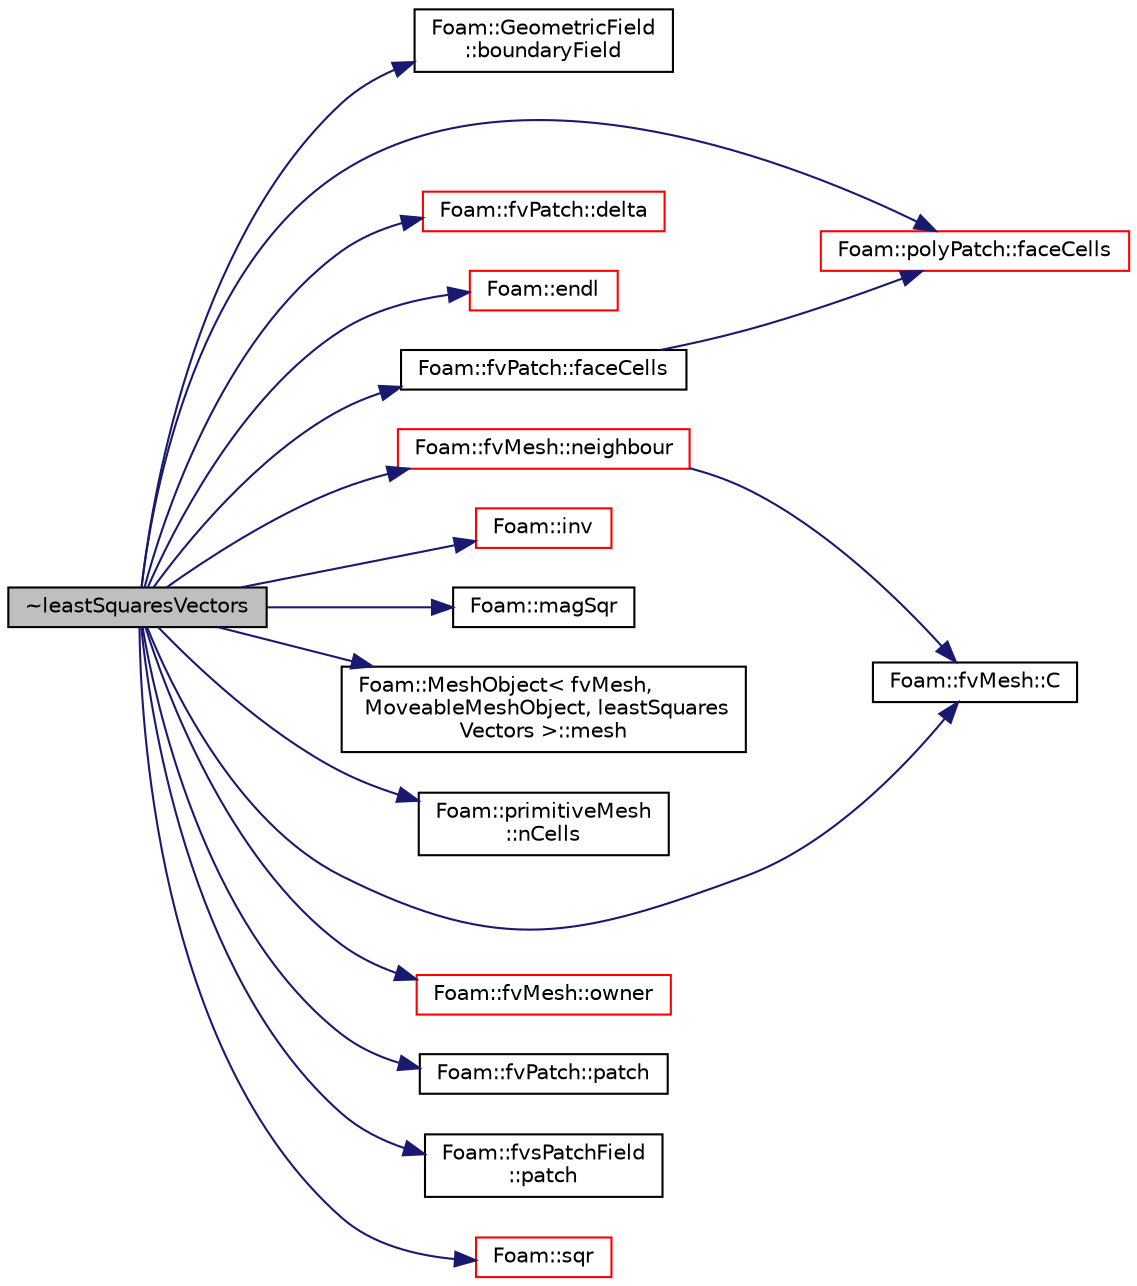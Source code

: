 digraph "~leastSquaresVectors"
{
  bgcolor="transparent";
  edge [fontname="Helvetica",fontsize="10",labelfontname="Helvetica",labelfontsize="10"];
  node [fontname="Helvetica",fontsize="10",shape=record];
  rankdir="LR";
  Node2 [label="~leastSquaresVectors",height=0.2,width=0.4,color="black", fillcolor="grey75", style="filled", fontcolor="black"];
  Node2 -> Node3 [color="midnightblue",fontsize="10",style="solid",fontname="Helvetica"];
  Node3 [label="Foam::GeometricField\l::boundaryField",height=0.2,width=0.4,color="black",URL="$a23249.html#a9ff7de36fba06b4f4f77a75142ad72b6",tooltip="Return const-reference to the boundary field. "];
  Node2 -> Node4 [color="midnightblue",fontsize="10",style="solid",fontname="Helvetica"];
  Node4 [label="Foam::fvMesh::C",height=0.2,width=0.4,color="black",URL="$a23593.html#a0fbf3f470cb51bdbb754bf72e736ae12",tooltip="Return cell centres as volVectorField. "];
  Node2 -> Node5 [color="midnightblue",fontsize="10",style="solid",fontname="Helvetica"];
  Node5 [label="Foam::fvPatch::delta",height=0.2,width=0.4,color="red",URL="$a23693.html#a8c83ba56d8c5964b15844718d953be71",tooltip="Return cell-centre to face-centre vector. "];
  Node2 -> Node26 [color="midnightblue",fontsize="10",style="solid",fontname="Helvetica"];
  Node26 [label="Foam::endl",height=0.2,width=0.4,color="red",URL="$a21851.html#a2db8fe02a0d3909e9351bb4275b23ce4",tooltip="Add newline and flush stream. "];
  Node2 -> Node99 [color="midnightblue",fontsize="10",style="solid",fontname="Helvetica"];
  Node99 [label="Foam::fvPatch::faceCells",height=0.2,width=0.4,color="black",URL="$a23693.html#afbfac825732ef2770fff4261b4e930e9",tooltip="Return faceCells. "];
  Node99 -> Node100 [color="midnightblue",fontsize="10",style="solid",fontname="Helvetica"];
  Node100 [label="Foam::polyPatch::faceCells",height=0.2,width=0.4,color="red",URL="$a28633.html#afbfac825732ef2770fff4261b4e930e9",tooltip="Return face-cell addressing. "];
  Node2 -> Node100 [color="midnightblue",fontsize="10",style="solid",fontname="Helvetica"];
  Node2 -> Node110 [color="midnightblue",fontsize="10",style="solid",fontname="Helvetica"];
  Node110 [label="Foam::inv",height=0.2,width=0.4,color="red",URL="$a21851.html#ac51979edadae5b8ade119dd30b88e381"];
  Node2 -> Node111 [color="midnightblue",fontsize="10",style="solid",fontname="Helvetica"];
  Node111 [label="Foam::magSqr",height=0.2,width=0.4,color="black",URL="$a21851.html#ae6fff2c6981e6d9618aa5038e69def6e"];
  Node2 -> Node112 [color="midnightblue",fontsize="10",style="solid",fontname="Helvetica"];
  Node112 [label="Foam::MeshObject\< fvMesh,\l MoveableMeshObject, leastSquares\lVectors \>::mesh",height=0.2,width=0.4,color="black",URL="$a28289.html#a01ab9073608556f8f4a0f9e0005cbd00"];
  Node2 -> Node83 [color="midnightblue",fontsize="10",style="solid",fontname="Helvetica"];
  Node83 [label="Foam::primitiveMesh\l::nCells",height=0.2,width=0.4,color="black",URL="$a28685.html#a13b94bdb0926552bf78ad5210a73a3d5"];
  Node2 -> Node113 [color="midnightblue",fontsize="10",style="solid",fontname="Helvetica"];
  Node113 [label="Foam::fvMesh::neighbour",height=0.2,width=0.4,color="red",URL="$a23593.html#aab1a7f2af09b33005a527e107c7b3fad",tooltip="Internal face neighbour. "];
  Node113 -> Node4 [color="midnightblue",fontsize="10",style="solid",fontname="Helvetica"];
  Node2 -> Node125 [color="midnightblue",fontsize="10",style="solid",fontname="Helvetica"];
  Node125 [label="Foam::fvMesh::owner",height=0.2,width=0.4,color="red",URL="$a23593.html#a16e7eb254c4fd2d1d7ac4d5d71f6c9f9",tooltip="Internal face owner. "];
  Node2 -> Node337 [color="midnightblue",fontsize="10",style="solid",fontname="Helvetica"];
  Node337 [label="Foam::fvPatch::patch",height=0.2,width=0.4,color="black",URL="$a23693.html#a733fd433f94cab9899e34dcc9709333e",tooltip="Return the polyPatch. "];
  Node2 -> Node158 [color="midnightblue",fontsize="10",style="solid",fontname="Helvetica"];
  Node158 [label="Foam::fvsPatchField\l::patch",height=0.2,width=0.4,color="black",URL="$a23241.html#aca0923a4611f6166ffd8fa14d81864a4",tooltip="Return patch. "];
  Node2 -> Node338 [color="midnightblue",fontsize="10",style="solid",fontname="Helvetica"];
  Node338 [label="Foam::sqr",height=0.2,width=0.4,color="red",URL="$a21851.html#a277dc11c581d53826ab5090b08f3b17b"];
}
